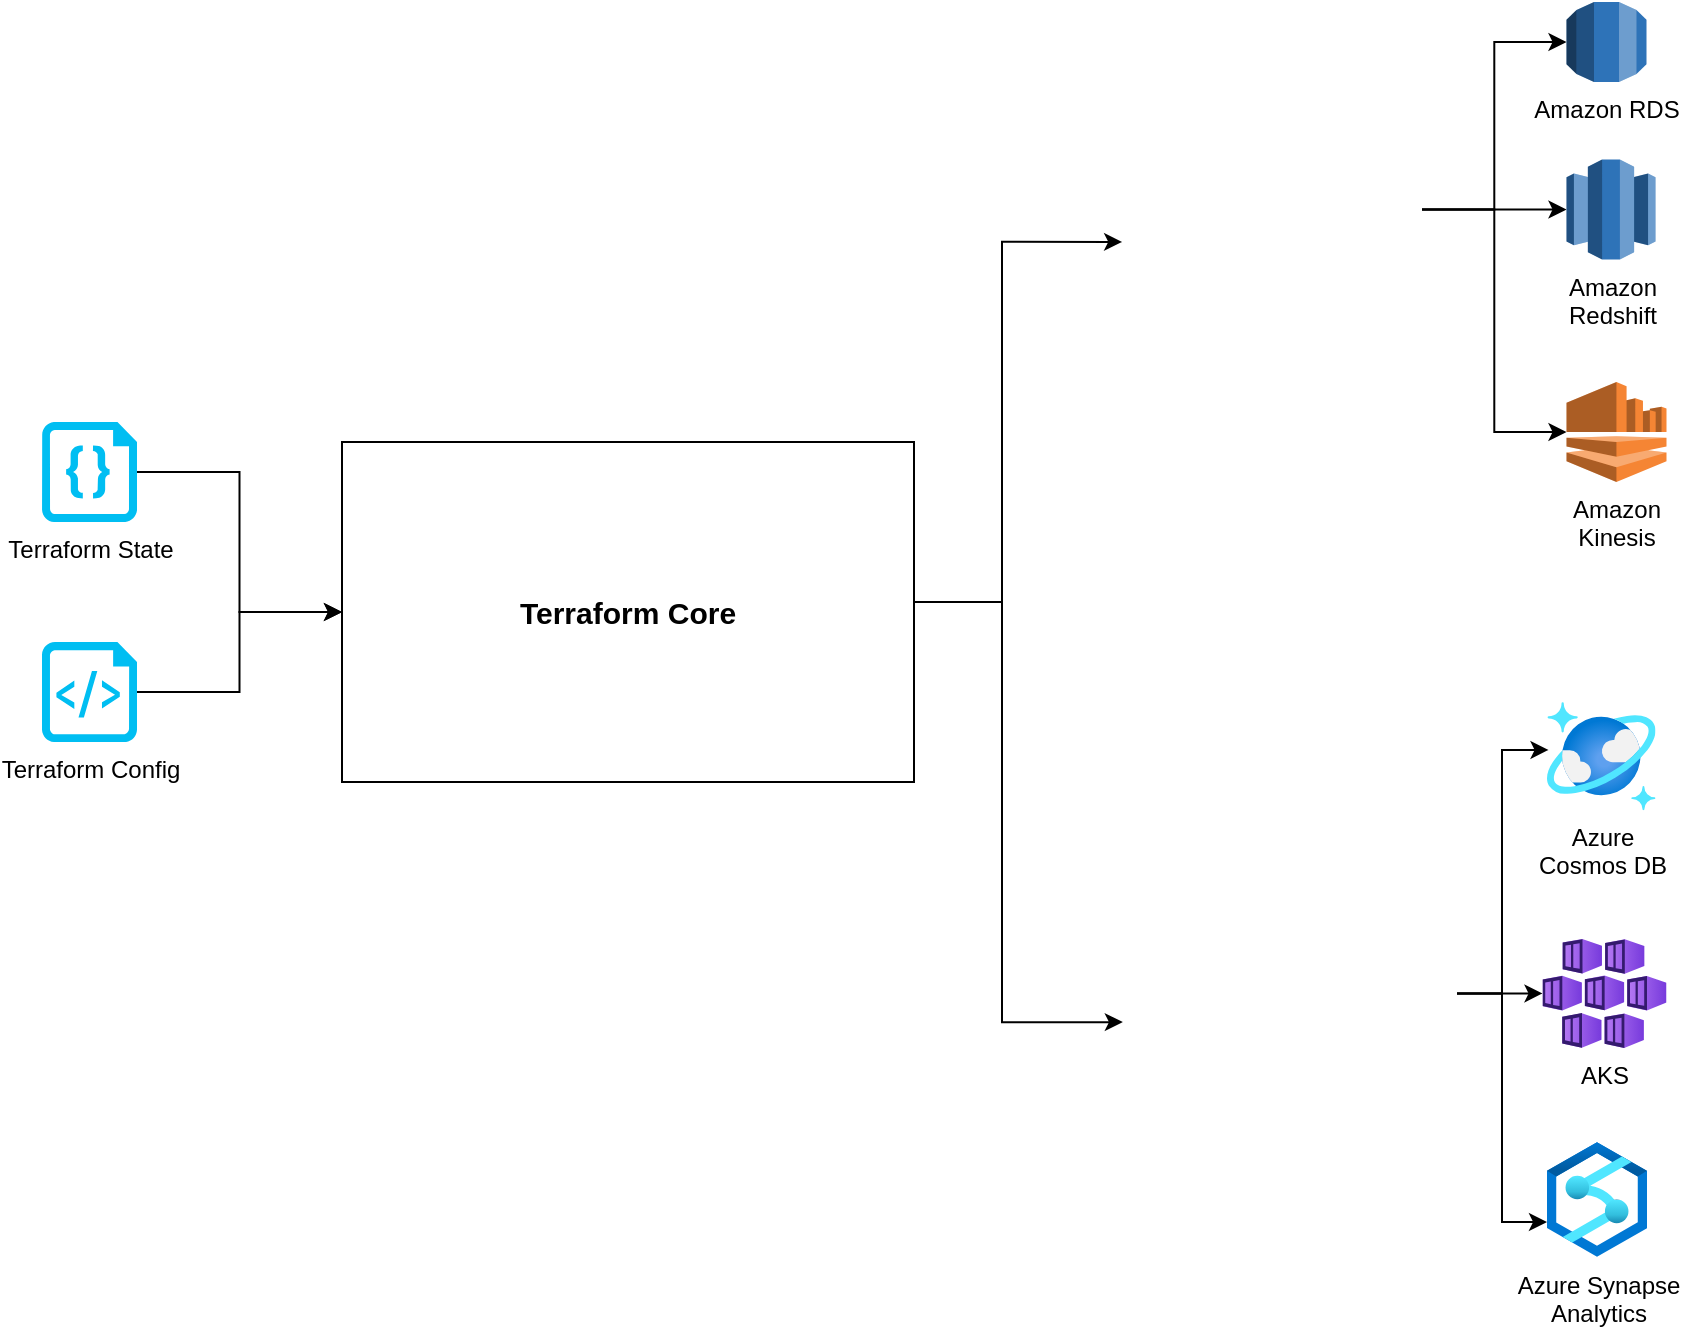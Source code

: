 <mxfile version="20.3.0" type="device"><diagram id="aikk5kH_f3teqSfTgfap" name="Page-1"><mxGraphModel dx="1018" dy="741" grid="1" gridSize="10" guides="1" tooltips="1" connect="1" arrows="1" fold="1" page="1" pageScale="1" pageWidth="827" pageHeight="1169" math="0" shadow="0"><root><mxCell id="0"/><mxCell id="1" parent="0"/><mxCell id="ZfkVVgWmloGy__D2pDpU-29" style="edgeStyle=orthogonalEdgeStyle;rounded=0;orthogonalLoop=1;jettySize=auto;html=1;" edge="1" parent="1" source="ZfkVVgWmloGy__D2pDpU-1" target="ZfkVVgWmloGy__D2pDpU-4"><mxGeometry relative="1" as="geometry"/></mxCell><mxCell id="ZfkVVgWmloGy__D2pDpU-1" value="Terraform Config" style="verticalLabelPosition=bottom;html=1;verticalAlign=top;align=center;strokeColor=none;fillColor=#00BEF2;shape=mxgraph.azure.script_file;pointerEvents=1;" vertex="1" parent="1"><mxGeometry x="110" y="390" width="47.5" height="50" as="geometry"/></mxCell><mxCell id="ZfkVVgWmloGy__D2pDpU-28" style="edgeStyle=orthogonalEdgeStyle;rounded=0;orthogonalLoop=1;jettySize=auto;html=1;entryX=0;entryY=0.5;entryDx=0;entryDy=0;" edge="1" parent="1" source="ZfkVVgWmloGy__D2pDpU-2" target="ZfkVVgWmloGy__D2pDpU-4"><mxGeometry relative="1" as="geometry"/></mxCell><mxCell id="ZfkVVgWmloGy__D2pDpU-2" value="Terraform State" style="verticalLabelPosition=bottom;html=1;verticalAlign=top;align=center;strokeColor=none;fillColor=#00BEF2;shape=mxgraph.azure.code_file;pointerEvents=1;" vertex="1" parent="1"><mxGeometry x="110" y="280" width="47.5" height="50" as="geometry"/></mxCell><mxCell id="ZfkVVgWmloGy__D2pDpU-6" value="" style="group" vertex="1" connectable="0" parent="1"><mxGeometry x="260" y="290" width="286" height="170" as="geometry"/></mxCell><mxCell id="ZfkVVgWmloGy__D2pDpU-3" value="" style="shape=image;verticalLabelPosition=bottom;labelBackgroundColor=default;verticalAlign=top;aspect=fixed;imageAspect=0;image=https://blogs.vmware.com/cloudprovider/files/2019/04/og-image-8b3e4f7d-blog-aspect-ratio.png;" vertex="1" parent="ZfkVVgWmloGy__D2pDpU-6"><mxGeometry x="196" y="12.5" width="90" height="67.5" as="geometry"/></mxCell><mxCell id="ZfkVVgWmloGy__D2pDpU-4" value="&lt;b&gt;&lt;font style=&quot;font-size: 15px;&quot;&gt;Terraform Core&lt;/font&gt;&lt;/b&gt;" style="rounded=0;whiteSpace=wrap;html=1;fillColor=none;" vertex="1" parent="ZfkVVgWmloGy__D2pDpU-6"><mxGeometry width="286" height="170" as="geometry"/></mxCell><mxCell id="ZfkVVgWmloGy__D2pDpU-14" style="edgeStyle=orthogonalEdgeStyle;rounded=0;orthogonalLoop=1;jettySize=auto;html=1;entryX=0;entryY=0.5;entryDx=0;entryDy=0;entryPerimeter=0;" edge="1" parent="1" source="ZfkVVgWmloGy__D2pDpU-7" target="ZfkVVgWmloGy__D2pDpU-11"><mxGeometry relative="1" as="geometry"/></mxCell><mxCell id="ZfkVVgWmloGy__D2pDpU-15" style="edgeStyle=orthogonalEdgeStyle;rounded=0;orthogonalLoop=1;jettySize=auto;html=1;entryX=0;entryY=0.5;entryDx=0;entryDy=0;entryPerimeter=0;" edge="1" parent="1" source="ZfkVVgWmloGy__D2pDpU-7" target="ZfkVVgWmloGy__D2pDpU-12"><mxGeometry relative="1" as="geometry"/></mxCell><mxCell id="ZfkVVgWmloGy__D2pDpU-16" style="edgeStyle=orthogonalEdgeStyle;rounded=0;orthogonalLoop=1;jettySize=auto;html=1;entryX=0;entryY=0.5;entryDx=0;entryDy=0;entryPerimeter=0;" edge="1" parent="1" source="ZfkVVgWmloGy__D2pDpU-7" target="ZfkVVgWmloGy__D2pDpU-13"><mxGeometry relative="1" as="geometry"/></mxCell><mxCell id="ZfkVVgWmloGy__D2pDpU-7" value="" style="shape=image;verticalLabelPosition=bottom;labelBackgroundColor=default;verticalAlign=top;aspect=fixed;imageAspect=0;image=https://futurumresearch.com/wp-content/uploads/2020/01/aws-logo.png;" vertex="1" parent="1"><mxGeometry x="630" y="110" width="170" height="127.5" as="geometry"/></mxCell><mxCell id="ZfkVVgWmloGy__D2pDpU-25" style="edgeStyle=orthogonalEdgeStyle;rounded=0;orthogonalLoop=1;jettySize=auto;html=1;entryX=0.014;entryY=0.442;entryDx=0;entryDy=0;entryPerimeter=0;" edge="1" parent="1" source="ZfkVVgWmloGy__D2pDpU-9" target="ZfkVVgWmloGy__D2pDpU-19"><mxGeometry relative="1" as="geometry"/></mxCell><mxCell id="ZfkVVgWmloGy__D2pDpU-26" style="edgeStyle=orthogonalEdgeStyle;rounded=0;orthogonalLoop=1;jettySize=auto;html=1;" edge="1" parent="1" source="ZfkVVgWmloGy__D2pDpU-9" target="ZfkVVgWmloGy__D2pDpU-20"><mxGeometry relative="1" as="geometry"/></mxCell><mxCell id="ZfkVVgWmloGy__D2pDpU-27" style="edgeStyle=orthogonalEdgeStyle;rounded=0;orthogonalLoop=1;jettySize=auto;html=1;entryX=0;entryY=0.696;entryDx=0;entryDy=0;entryPerimeter=0;" edge="1" parent="1" source="ZfkVVgWmloGy__D2pDpU-9" target="ZfkVVgWmloGy__D2pDpU-21"><mxGeometry relative="1" as="geometry"/></mxCell><mxCell id="ZfkVVgWmloGy__D2pDpU-9" value="" style="shape=image;verticalLabelPosition=bottom;labelBackgroundColor=default;verticalAlign=top;aspect=fixed;imageAspect=0;image=https://www.unifycloud.com/wp-content/uploads/2019/09/ms-csp-icon.png;" vertex="1" parent="1"><mxGeometry x="612.5" y="500" width="205" height="131.46" as="geometry"/></mxCell><mxCell id="ZfkVVgWmloGy__D2pDpU-11" value="Amazon RDS" style="outlineConnect=0;dashed=0;verticalLabelPosition=bottom;verticalAlign=top;align=center;html=1;shape=mxgraph.aws3.rds;fillColor=#2E73B8;gradientColor=none;" vertex="1" parent="1"><mxGeometry x="872.25" y="70" width="40" height="40" as="geometry"/></mxCell><mxCell id="ZfkVVgWmloGy__D2pDpU-12" value="Amazon &lt;br&gt;Redshift" style="outlineConnect=0;dashed=0;verticalLabelPosition=bottom;verticalAlign=top;align=center;html=1;shape=mxgraph.aws3.redshift;fillColor=#2E73B8;gradientColor=none;" vertex="1" parent="1"><mxGeometry x="872.25" y="148.75" width="44.5" height="50" as="geometry"/></mxCell><mxCell id="ZfkVVgWmloGy__D2pDpU-13" value="Amazon &lt;br&gt;Kinesis" style="outlineConnect=0;dashed=0;verticalLabelPosition=bottom;verticalAlign=top;align=center;html=1;shape=mxgraph.aws3.kinesis;fillColor=#F58534;gradientColor=none;" vertex="1" parent="1"><mxGeometry x="872.25" y="260" width="50" height="50" as="geometry"/></mxCell><mxCell id="ZfkVVgWmloGy__D2pDpU-17" style="edgeStyle=orthogonalEdgeStyle;rounded=0;orthogonalLoop=1;jettySize=auto;html=1;entryX=0.118;entryY=0.627;entryDx=0;entryDy=0;entryPerimeter=0;" edge="1" parent="1" source="ZfkVVgWmloGy__D2pDpU-4" target="ZfkVVgWmloGy__D2pDpU-7"><mxGeometry relative="1" as="geometry"><Array as="points"><mxPoint x="590" y="370"/><mxPoint x="590" y="190"/></Array></mxGeometry></mxCell><mxCell id="ZfkVVgWmloGy__D2pDpU-18" style="edgeStyle=orthogonalEdgeStyle;rounded=0;orthogonalLoop=1;jettySize=auto;html=1;entryX=0.185;entryY=0.609;entryDx=0;entryDy=0;entryPerimeter=0;" edge="1" parent="1" source="ZfkVVgWmloGy__D2pDpU-4" target="ZfkVVgWmloGy__D2pDpU-9"><mxGeometry relative="1" as="geometry"><Array as="points"><mxPoint x="590" y="370"/><mxPoint x="590" y="580"/></Array></mxGeometry></mxCell><mxCell id="ZfkVVgWmloGy__D2pDpU-19" value="Azure &lt;br&gt;Cosmos DB" style="aspect=fixed;html=1;points=[];align=center;image;fontSize=12;image=img/lib/azure2/databases/Azure_Cosmos_DB.svg;fillColor=none;" vertex="1" parent="1"><mxGeometry x="862.5" y="420" width="54.25" height="54.25" as="geometry"/></mxCell><mxCell id="ZfkVVgWmloGy__D2pDpU-20" value="AKS" style="aspect=fixed;html=1;points=[];align=center;image;fontSize=12;image=img/lib/azure2/containers/Kubernetes_Services.svg;fillColor=none;" vertex="1" parent="1"><mxGeometry x="860.25" y="538.38" width="62" height="54.71" as="geometry"/></mxCell><mxCell id="ZfkVVgWmloGy__D2pDpU-21" value="Azure Synapse&lt;br&gt;Analytics" style="aspect=fixed;html=1;points=[];align=center;image;fontSize=12;image=img/lib/azure2/analytics/Azure_Synapse_Analytics.svg;fillColor=none;" vertex="1" parent="1"><mxGeometry x="862.5" y="640" width="50" height="57.5" as="geometry"/></mxCell></root></mxGraphModel></diagram></mxfile>